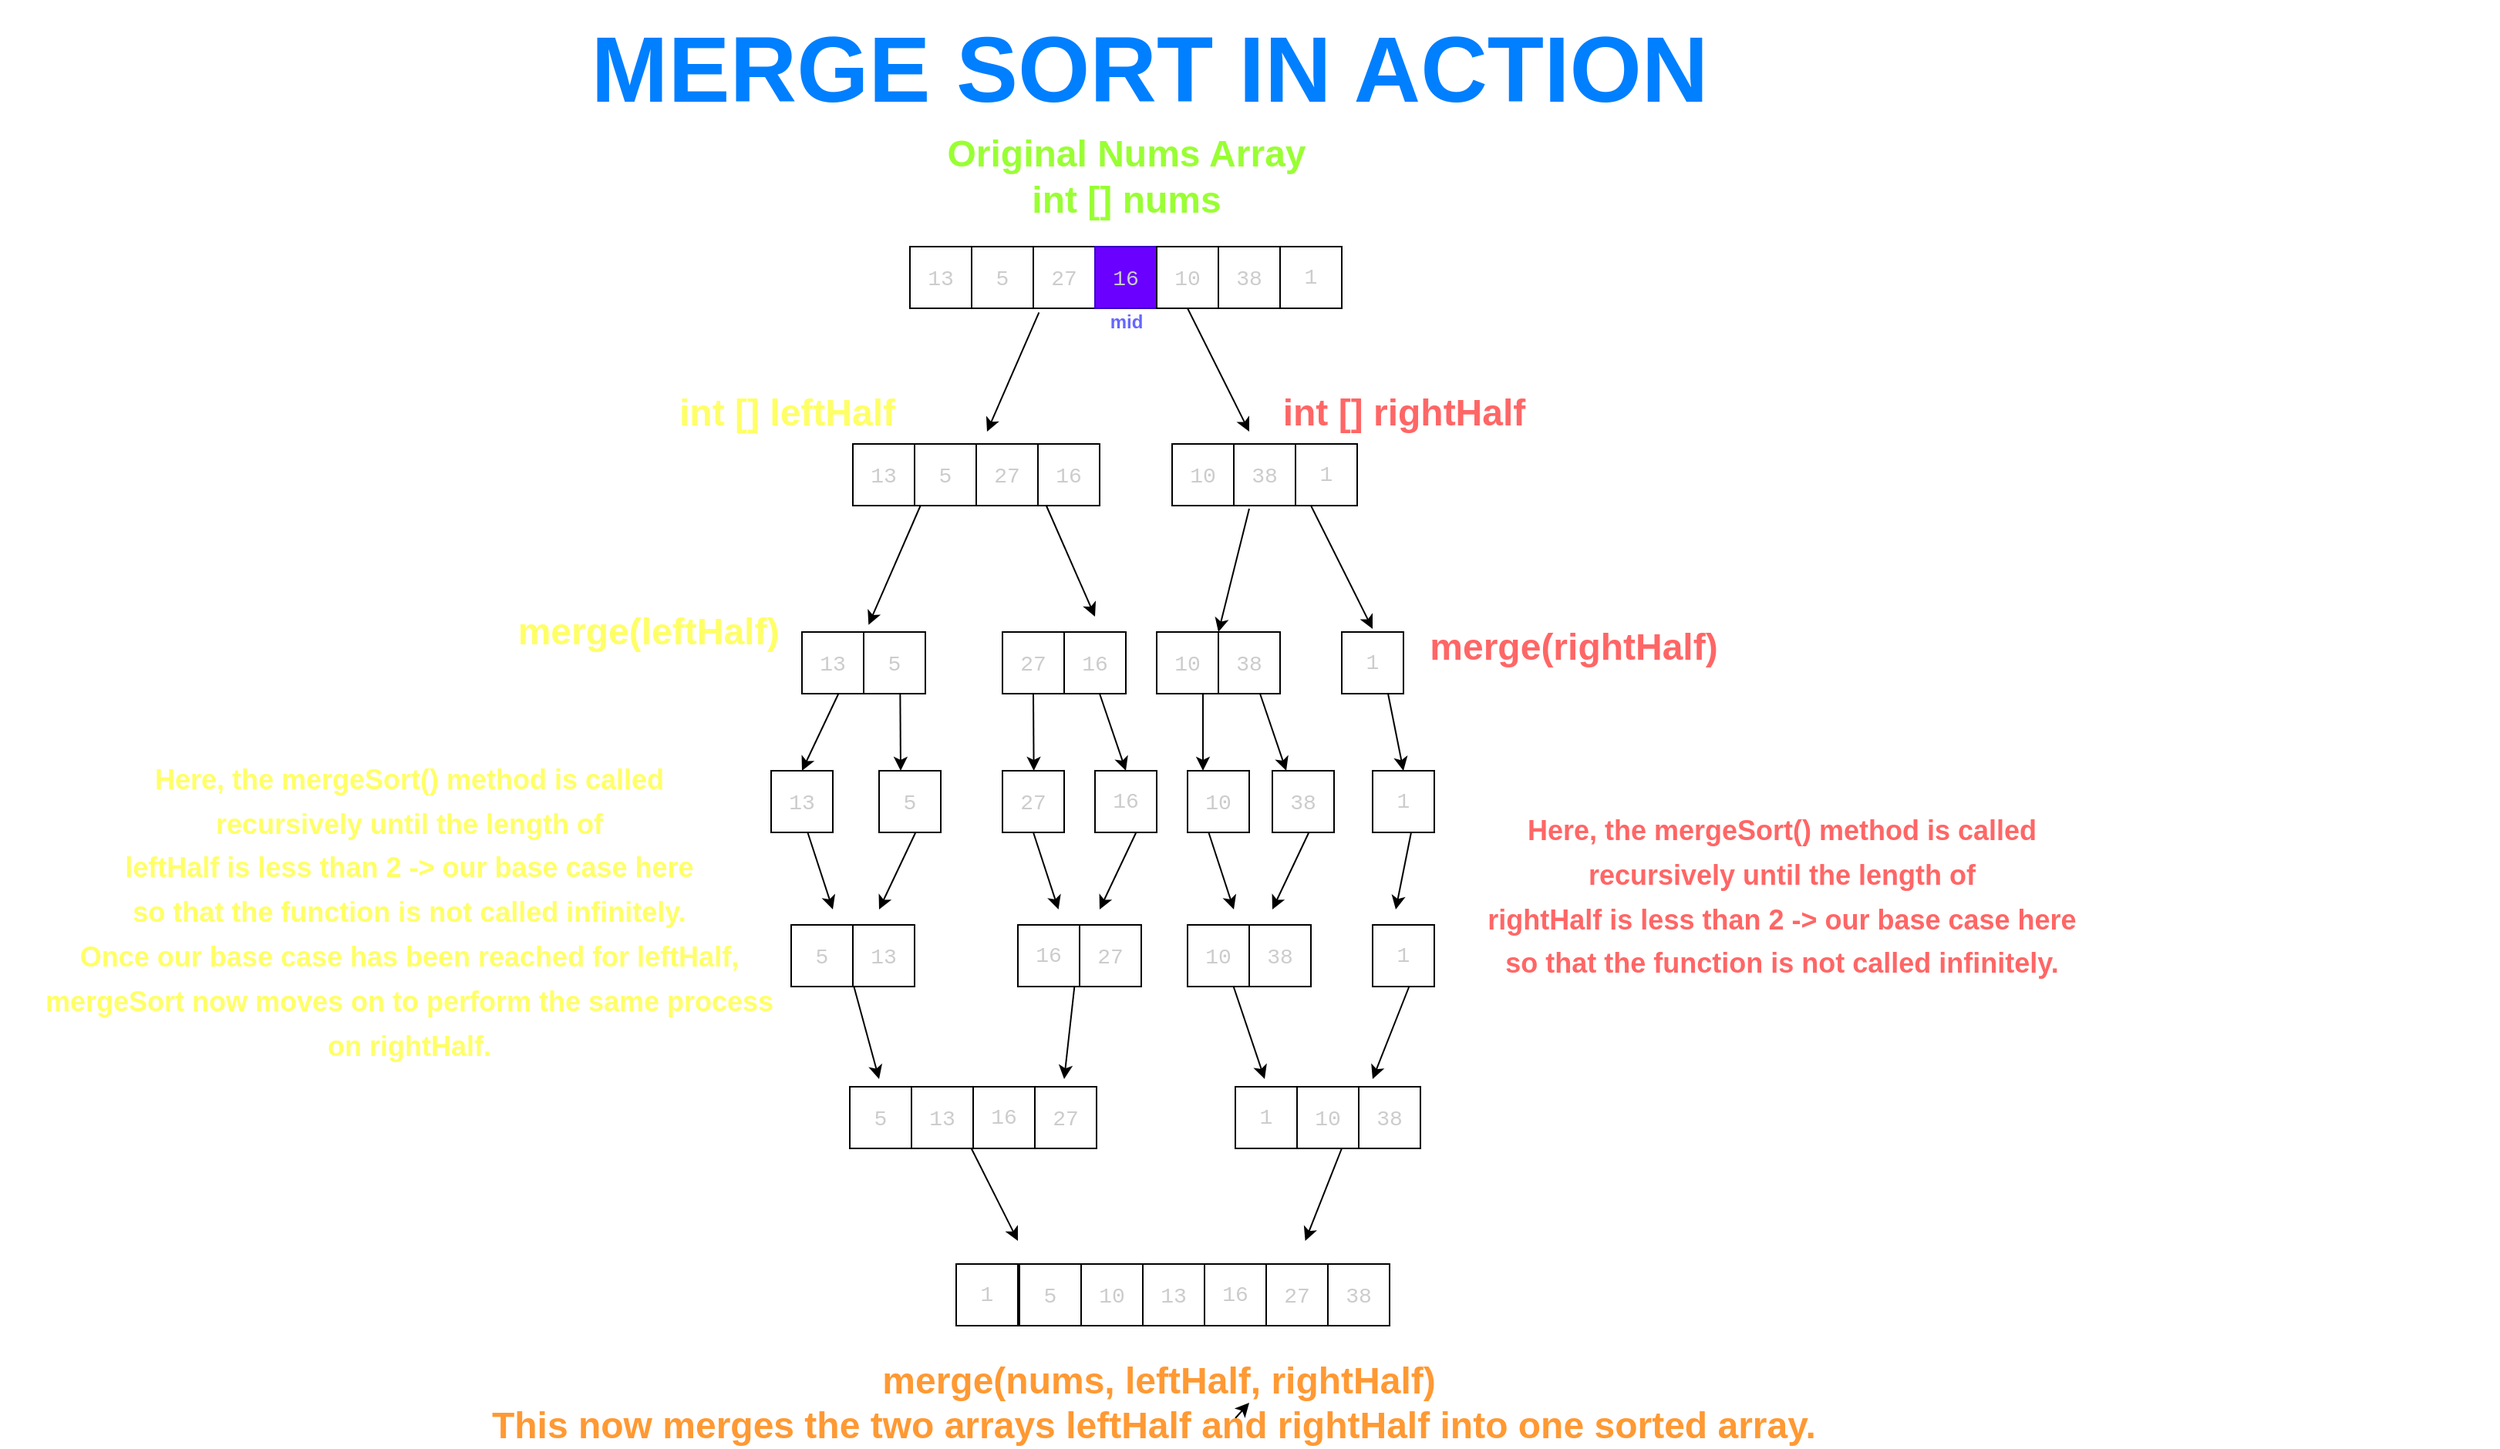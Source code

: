 <mxfile>
    <diagram id="6vpSLv3zltejp3kAxmAF" name="Page-1">
        <mxGraphModel dx="2437" dy="1393" grid="1" gridSize="10" guides="1" tooltips="1" connect="1" arrows="1" fold="1" page="1" pageScale="1" pageWidth="850" pageHeight="1100" math="0" shadow="0">
            <root>
                <mxCell id="0"/>
                <mxCell id="1" parent="0"/>
                <mxCell id="3" value="&lt;div style=&quot;text-align: start;&quot;&gt;&lt;span style=&quot;background-color: initial; font-size: 14px;&quot;&gt;&lt;font face=&quot;Consolas, Courier New, monospace&quot; color=&quot;#cccccc&quot;&gt;13&lt;/font&gt;&lt;/span&gt;&lt;/div&gt;" style="whiteSpace=wrap;html=1;aspect=fixed;" vertex="1" parent="1">
                    <mxGeometry x="-40" y="250" width="40" height="40" as="geometry"/>
                </mxCell>
                <mxCell id="4" value="&lt;div style=&quot;text-align: start;&quot;&gt;&lt;span style=&quot;background-color: initial; font-size: 14px;&quot;&gt;&lt;font face=&quot;Consolas, Courier New, monospace&quot; color=&quot;#cccccc&quot;&gt;5&lt;/font&gt;&lt;/span&gt;&lt;/div&gt;" style="whiteSpace=wrap;html=1;aspect=fixed;" vertex="1" parent="1">
                    <mxGeometry y="250" width="40" height="40" as="geometry"/>
                </mxCell>
                <mxCell id="5" value="&lt;div style=&quot;text-align: start;&quot;&gt;&lt;span style=&quot;background-color: initial; font-size: 14px;&quot;&gt;&lt;font face=&quot;Consolas, Courier New, monospace&quot; color=&quot;#cccccc&quot;&gt;27&lt;/font&gt;&lt;/span&gt;&lt;/div&gt;" style="whiteSpace=wrap;html=1;aspect=fixed;" vertex="1" parent="1">
                    <mxGeometry x="40" y="250" width="40" height="40" as="geometry"/>
                </mxCell>
                <mxCell id="6" value="&lt;div style=&quot;text-align: start;&quot;&gt;&lt;span style=&quot;background-color: initial; font-size: 14px;&quot;&gt;&lt;font face=&quot;Consolas, Courier New, monospace&quot; color=&quot;#cccccc&quot;&gt;16&lt;/font&gt;&lt;/span&gt;&lt;/div&gt;" style="whiteSpace=wrap;html=1;aspect=fixed;fillColor=#6a00ff;fontColor=#ffffff;strokeColor=#3700CC;" vertex="1" parent="1">
                    <mxGeometry x="80" y="250" width="40" height="40" as="geometry"/>
                </mxCell>
                <mxCell id="7" value="&lt;div style=&quot;text-align: start;&quot;&gt;&lt;span style=&quot;background-color: initial; font-size: 14px;&quot;&gt;&lt;font face=&quot;Consolas, Courier New, monospace&quot; color=&quot;#cccccc&quot;&gt;10&lt;/font&gt;&lt;/span&gt;&lt;/div&gt;" style="whiteSpace=wrap;html=1;aspect=fixed;" vertex="1" parent="1">
                    <mxGeometry x="120" y="250" width="40" height="40" as="geometry"/>
                </mxCell>
                <mxCell id="9" value="&lt;div style=&quot;text-align: start;&quot;&gt;&lt;span style=&quot;background-color: initial; font-size: 14px;&quot;&gt;&lt;font face=&quot;Consolas, Courier New, monospace&quot; color=&quot;#cccccc&quot;&gt;38&lt;/font&gt;&lt;/span&gt;&lt;/div&gt;" style="whiteSpace=wrap;html=1;aspect=fixed;" vertex="1" parent="1">
                    <mxGeometry x="160" y="250" width="40" height="40" as="geometry"/>
                </mxCell>
                <mxCell id="10" value="&lt;div style=&quot;text-align: start;&quot;&gt;&lt;font face=&quot;Consolas, Courier New, monospace&quot; color=&quot;#cccccc&quot;&gt;&lt;span style=&quot;font-size: 14px;&quot;&gt;1&lt;/span&gt;&lt;/font&gt;&lt;/div&gt;" style="whiteSpace=wrap;html=1;aspect=fixed;" vertex="1" parent="1">
                    <mxGeometry x="200" y="250" width="40" height="40" as="geometry"/>
                </mxCell>
                <mxCell id="11" value="" style="endArrow=classic;html=1;exitX=0.092;exitY=1.067;exitDx=0;exitDy=0;exitPerimeter=0;" edge="1" parent="1" source="5">
                    <mxGeometry width="50" height="50" relative="1" as="geometry">
                        <mxPoint x="80" y="400" as="sourcePoint"/>
                        <mxPoint x="10" y="370" as="targetPoint"/>
                    </mxGeometry>
                </mxCell>
                <mxCell id="12" value="" style="endArrow=classic;html=1;exitX=0.5;exitY=1;exitDx=0;exitDy=0;" edge="1" parent="1" source="7">
                    <mxGeometry width="50" height="50" relative="1" as="geometry">
                        <mxPoint x="173.68" y="310.0" as="sourcePoint"/>
                        <mxPoint x="180" y="370" as="targetPoint"/>
                    </mxGeometry>
                </mxCell>
                <mxCell id="13" value="&lt;div style=&quot;text-align: start;&quot;&gt;&lt;span style=&quot;background-color: initial; font-size: 14px;&quot;&gt;&lt;font face=&quot;Consolas, Courier New, monospace&quot; color=&quot;#cccccc&quot;&gt;13&lt;/font&gt;&lt;/span&gt;&lt;/div&gt;" style="whiteSpace=wrap;html=1;aspect=fixed;" vertex="1" parent="1">
                    <mxGeometry x="-77" y="378" width="40" height="40" as="geometry"/>
                </mxCell>
                <mxCell id="14" value="&lt;div style=&quot;text-align: start;&quot;&gt;&lt;span style=&quot;background-color: initial; font-size: 14px;&quot;&gt;&lt;font face=&quot;Consolas, Courier New, monospace&quot; color=&quot;#cccccc&quot;&gt;5&lt;/font&gt;&lt;/span&gt;&lt;/div&gt;" style="whiteSpace=wrap;html=1;aspect=fixed;" vertex="1" parent="1">
                    <mxGeometry x="-37" y="378" width="40" height="40" as="geometry"/>
                </mxCell>
                <mxCell id="15" value="&lt;div style=&quot;text-align: start;&quot;&gt;&lt;span style=&quot;background-color: initial; font-size: 14px;&quot;&gt;&lt;font face=&quot;Consolas, Courier New, monospace&quot; color=&quot;#cccccc&quot;&gt;27&lt;/font&gt;&lt;/span&gt;&lt;/div&gt;" style="whiteSpace=wrap;html=1;aspect=fixed;" vertex="1" parent="1">
                    <mxGeometry x="3" y="378" width="40" height="40" as="geometry"/>
                </mxCell>
                <mxCell id="16" value="&lt;div style=&quot;text-align: start;&quot;&gt;&lt;span style=&quot;background-color: initial; font-size: 14px;&quot;&gt;&lt;font face=&quot;Consolas, Courier New, monospace&quot; color=&quot;#cccccc&quot;&gt;16&lt;/font&gt;&lt;/span&gt;&lt;/div&gt;" style="whiteSpace=wrap;html=1;aspect=fixed;" vertex="1" parent="1">
                    <mxGeometry x="43" y="378" width="40" height="40" as="geometry"/>
                </mxCell>
                <mxCell id="21" value="&lt;div style=&quot;text-align: start;&quot;&gt;&lt;span style=&quot;background-color: initial; font-size: 14px;&quot;&gt;&lt;font face=&quot;Consolas, Courier New, monospace&quot; color=&quot;#cccccc&quot;&gt;10&lt;/font&gt;&lt;/span&gt;&lt;/div&gt;" style="whiteSpace=wrap;html=1;aspect=fixed;" vertex="1" parent="1">
                    <mxGeometry x="130" y="378" width="40" height="40" as="geometry"/>
                </mxCell>
                <mxCell id="22" value="&lt;div style=&quot;text-align: start;&quot;&gt;&lt;span style=&quot;background-color: initial; font-size: 14px;&quot;&gt;&lt;font face=&quot;Consolas, Courier New, monospace&quot; color=&quot;#cccccc&quot;&gt;38&lt;/font&gt;&lt;/span&gt;&lt;/div&gt;" style="whiteSpace=wrap;html=1;aspect=fixed;" vertex="1" parent="1">
                    <mxGeometry x="170" y="378" width="40" height="40" as="geometry"/>
                </mxCell>
                <mxCell id="23" value="&lt;div style=&quot;text-align: start;&quot;&gt;&lt;font face=&quot;Consolas, Courier New, monospace&quot; color=&quot;#cccccc&quot;&gt;&lt;span style=&quot;font-size: 14px;&quot;&gt;1&lt;/span&gt;&lt;/font&gt;&lt;/div&gt;" style="whiteSpace=wrap;html=1;aspect=fixed;" vertex="1" parent="1">
                    <mxGeometry x="210" y="378" width="40" height="40" as="geometry"/>
                </mxCell>
                <mxCell id="24" value="" style="endArrow=classic;html=1;exitX=0.092;exitY=1.067;exitDx=0;exitDy=0;exitPerimeter=0;" edge="1" parent="1">
                    <mxGeometry width="50" height="50" relative="1" as="geometry">
                        <mxPoint x="-33.16" y="418.0" as="sourcePoint"/>
                        <mxPoint x="-66.84" y="495.32" as="targetPoint"/>
                    </mxGeometry>
                </mxCell>
                <mxCell id="26" value="" style="endArrow=classic;html=1;exitX=0.5;exitY=1;exitDx=0;exitDy=0;" edge="1" parent="1">
                    <mxGeometry width="50" height="50" relative="1" as="geometry">
                        <mxPoint x="220" y="418" as="sourcePoint"/>
                        <mxPoint x="260" y="498" as="targetPoint"/>
                    </mxGeometry>
                </mxCell>
                <mxCell id="27" value="&lt;div style=&quot;text-align: start;&quot;&gt;&lt;span style=&quot;background-color: initial; font-size: 14px;&quot;&gt;&lt;font face=&quot;Consolas, Courier New, monospace&quot; color=&quot;#cccccc&quot;&gt;13&lt;/font&gt;&lt;/span&gt;&lt;/div&gt;" style="whiteSpace=wrap;html=1;aspect=fixed;" vertex="1" parent="1">
                    <mxGeometry x="-110" y="500" width="40" height="40" as="geometry"/>
                </mxCell>
                <mxCell id="28" value="&lt;div style=&quot;text-align: start;&quot;&gt;&lt;span style=&quot;background-color: initial; font-size: 14px;&quot;&gt;&lt;font face=&quot;Consolas, Courier New, monospace&quot; color=&quot;#cccccc&quot;&gt;5&lt;/font&gt;&lt;/span&gt;&lt;/div&gt;" style="whiteSpace=wrap;html=1;aspect=fixed;" vertex="1" parent="1">
                    <mxGeometry x="-70" y="500" width="40" height="40" as="geometry"/>
                </mxCell>
                <mxCell id="29" value="&lt;div style=&quot;text-align: start;&quot;&gt;&lt;span style=&quot;background-color: initial; font-size: 14px;&quot;&gt;&lt;font face=&quot;Consolas, Courier New, monospace&quot; color=&quot;#cccccc&quot;&gt;27&lt;/font&gt;&lt;/span&gt;&lt;/div&gt;" style="whiteSpace=wrap;html=1;aspect=fixed;" vertex="1" parent="1">
                    <mxGeometry x="20" y="500" width="40" height="40" as="geometry"/>
                </mxCell>
                <mxCell id="30" value="&lt;div style=&quot;text-align: start;&quot;&gt;&lt;span style=&quot;background-color: initial; font-size: 14px;&quot;&gt;&lt;font face=&quot;Consolas, Courier New, monospace&quot; color=&quot;#cccccc&quot;&gt;16&lt;/font&gt;&lt;/span&gt;&lt;/div&gt;" style="whiteSpace=wrap;html=1;aspect=fixed;" vertex="1" parent="1">
                    <mxGeometry x="60" y="500" width="40" height="40" as="geometry"/>
                </mxCell>
                <mxCell id="34" value="" style="endArrow=classic;html=1;exitX=0.092;exitY=1.067;exitDx=0;exitDy=0;exitPerimeter=0;" edge="1" parent="1">
                    <mxGeometry width="50" height="50" relative="1" as="geometry">
                        <mxPoint x="48.42" y="418" as="sourcePoint"/>
                        <mxPoint x="80" y="490" as="targetPoint"/>
                    </mxGeometry>
                </mxCell>
                <mxCell id="35" value="" style="endArrow=classic;html=1;exitX=0.5;exitY=1;exitDx=0;exitDy=0;" edge="1" parent="1">
                    <mxGeometry width="50" height="50" relative="1" as="geometry">
                        <mxPoint x="180" y="420" as="sourcePoint"/>
                        <mxPoint x="160" y="500" as="targetPoint"/>
                    </mxGeometry>
                </mxCell>
                <mxCell id="36" value="&lt;div style=&quot;text-align: start;&quot;&gt;&lt;span style=&quot;background-color: initial; font-size: 14px;&quot;&gt;&lt;font face=&quot;Consolas, Courier New, monospace&quot; color=&quot;#cccccc&quot;&gt;10&lt;/font&gt;&lt;/span&gt;&lt;/div&gt;" style="whiteSpace=wrap;html=1;aspect=fixed;" vertex="1" parent="1">
                    <mxGeometry x="120" y="500" width="40" height="40" as="geometry"/>
                </mxCell>
                <mxCell id="37" value="&lt;div style=&quot;text-align: start;&quot;&gt;&lt;span style=&quot;background-color: initial; font-size: 14px;&quot;&gt;&lt;font face=&quot;Consolas, Courier New, monospace&quot; color=&quot;#cccccc&quot;&gt;38&lt;/font&gt;&lt;/span&gt;&lt;/div&gt;" style="whiteSpace=wrap;html=1;aspect=fixed;" vertex="1" parent="1">
                    <mxGeometry x="160" y="500" width="40" height="40" as="geometry"/>
                </mxCell>
                <mxCell id="38" value="&lt;div style=&quot;text-align: start;&quot;&gt;&lt;font face=&quot;Consolas, Courier New, monospace&quot; color=&quot;#cccccc&quot;&gt;&lt;span style=&quot;font-size: 14px;&quot;&gt;1&lt;/span&gt;&lt;/font&gt;&lt;/div&gt;" style="whiteSpace=wrap;html=1;aspect=fixed;" vertex="1" parent="1">
                    <mxGeometry x="240" y="500" width="40" height="40" as="geometry"/>
                </mxCell>
                <mxCell id="39" value="" style="endArrow=classic;html=1;exitX=0.092;exitY=1.067;exitDx=0;exitDy=0;exitPerimeter=0;" edge="1" parent="1">
                    <mxGeometry width="50" height="50" relative="1" as="geometry">
                        <mxPoint x="-86.32" y="540" as="sourcePoint"/>
                        <mxPoint x="-110" y="590" as="targetPoint"/>
                    </mxGeometry>
                </mxCell>
                <mxCell id="40" value="" style="endArrow=classic;html=1;exitX=0.092;exitY=1.067;exitDx=0;exitDy=0;exitPerimeter=0;" edge="1" parent="1">
                    <mxGeometry width="50" height="50" relative="1" as="geometry">
                        <mxPoint x="-46.32" y="540" as="sourcePoint"/>
                        <mxPoint x="-46" y="590" as="targetPoint"/>
                    </mxGeometry>
                </mxCell>
                <mxCell id="41" value="&lt;div style=&quot;text-align: start;&quot;&gt;&lt;span style=&quot;background-color: initial; font-size: 14px;&quot;&gt;&lt;font face=&quot;Consolas, Courier New, monospace&quot; color=&quot;#cccccc&quot;&gt;13&lt;/font&gt;&lt;/span&gt;&lt;/div&gt;" style="whiteSpace=wrap;html=1;aspect=fixed;" vertex="1" parent="1">
                    <mxGeometry x="-130" y="590" width="40" height="40" as="geometry"/>
                </mxCell>
                <mxCell id="42" value="&lt;div style=&quot;text-align: start;&quot;&gt;&lt;span style=&quot;background-color: initial; font-size: 14px;&quot;&gt;&lt;font face=&quot;Consolas, Courier New, monospace&quot; color=&quot;#cccccc&quot;&gt;5&lt;/font&gt;&lt;/span&gt;&lt;/div&gt;" style="whiteSpace=wrap;html=1;aspect=fixed;" vertex="1" parent="1">
                    <mxGeometry x="-60" y="590" width="40" height="40" as="geometry"/>
                </mxCell>
                <mxCell id="44" value="" style="endArrow=classic;html=1;exitX=0.092;exitY=1.067;exitDx=0;exitDy=0;exitPerimeter=0;" edge="1" parent="1">
                    <mxGeometry width="50" height="50" relative="1" as="geometry">
                        <mxPoint x="40.0" y="540" as="sourcePoint"/>
                        <mxPoint x="40.32" y="590" as="targetPoint"/>
                    </mxGeometry>
                </mxCell>
                <mxCell id="46" value="&lt;div style=&quot;text-align: start;&quot;&gt;&lt;span style=&quot;background-color: initial; font-size: 14px;&quot;&gt;&lt;font face=&quot;Consolas, Courier New, monospace&quot; color=&quot;#cccccc&quot;&gt;27&lt;/font&gt;&lt;/span&gt;&lt;/div&gt;" style="whiteSpace=wrap;html=1;aspect=fixed;" vertex="1" parent="1">
                    <mxGeometry x="20" y="590" width="40" height="40" as="geometry"/>
                </mxCell>
                <mxCell id="48" value="&lt;div style=&quot;text-align: start;&quot;&gt;&lt;font face=&quot;Consolas, Courier New, monospace&quot; color=&quot;#cccccc&quot;&gt;&lt;span style=&quot;font-size: 14px;&quot;&gt;16&lt;/span&gt;&lt;/font&gt;&lt;/div&gt;" style="whiteSpace=wrap;html=1;aspect=fixed;" vertex="1" parent="1">
                    <mxGeometry x="80" y="590" width="40" height="40" as="geometry"/>
                </mxCell>
                <mxCell id="52" value="" style="endArrow=classic;html=1;exitX=0.092;exitY=1.067;exitDx=0;exitDy=0;exitPerimeter=0;entryX=0.5;entryY=0;entryDx=0;entryDy=0;" edge="1" parent="1" target="48">
                    <mxGeometry width="50" height="50" relative="1" as="geometry">
                        <mxPoint x="83.0" y="540" as="sourcePoint"/>
                        <mxPoint x="100" y="580" as="targetPoint"/>
                    </mxGeometry>
                </mxCell>
                <mxCell id="53" value="" style="endArrow=classic;html=1;exitX=0.5;exitY=1;exitDx=0;exitDy=0;entryX=0.25;entryY=0;entryDx=0;entryDy=0;" edge="1" parent="1" target="57">
                    <mxGeometry width="50" height="50" relative="1" as="geometry">
                        <mxPoint x="150" y="540" as="sourcePoint"/>
                        <mxPoint x="150" y="580" as="targetPoint"/>
                    </mxGeometry>
                </mxCell>
                <mxCell id="57" value="&lt;div style=&quot;text-align: start;&quot;&gt;&lt;span style=&quot;background-color: initial; font-size: 14px;&quot;&gt;&lt;font face=&quot;Consolas, Courier New, monospace&quot; color=&quot;#cccccc&quot;&gt;10&lt;/font&gt;&lt;/span&gt;&lt;/div&gt;" style="whiteSpace=wrap;html=1;aspect=fixed;" vertex="1" parent="1">
                    <mxGeometry x="140" y="590" width="40" height="40" as="geometry"/>
                </mxCell>
                <mxCell id="58" value="" style="endArrow=classic;html=1;exitX=0.092;exitY=1.067;exitDx=0;exitDy=0;exitPerimeter=0;entryX=0.5;entryY=0;entryDx=0;entryDy=0;" edge="1" parent="1">
                    <mxGeometry width="50" height="50" relative="1" as="geometry">
                        <mxPoint x="187" y="540" as="sourcePoint"/>
                        <mxPoint x="204" y="590" as="targetPoint"/>
                    </mxGeometry>
                </mxCell>
                <mxCell id="60" value="&lt;div style=&quot;text-align: start;&quot;&gt;&lt;span style=&quot;background-color: initial; font-size: 14px;&quot;&gt;&lt;font face=&quot;Consolas, Courier New, monospace&quot; color=&quot;#cccccc&quot;&gt;38&lt;/font&gt;&lt;/span&gt;&lt;/div&gt;" style="whiteSpace=wrap;html=1;aspect=fixed;" vertex="1" parent="1">
                    <mxGeometry x="195" y="590" width="40" height="40" as="geometry"/>
                </mxCell>
                <mxCell id="61" value="&lt;div style=&quot;text-align: start;&quot;&gt;&lt;font face=&quot;Consolas, Courier New, monospace&quot; color=&quot;#cccccc&quot;&gt;&lt;span style=&quot;font-size: 14px;&quot;&gt;1&lt;/span&gt;&lt;/font&gt;&lt;/div&gt;" style="whiteSpace=wrap;html=1;aspect=fixed;" vertex="1" parent="1">
                    <mxGeometry x="260" y="590" width="40" height="40" as="geometry"/>
                </mxCell>
                <mxCell id="62" value="" style="endArrow=classic;html=1;exitX=0.5;exitY=1;exitDx=0;exitDy=0;" edge="1" parent="1">
                    <mxGeometry width="50" height="50" relative="1" as="geometry">
                        <mxPoint x="270" y="540.0" as="sourcePoint"/>
                        <mxPoint x="280" y="590" as="targetPoint"/>
                    </mxGeometry>
                </mxCell>
                <mxCell id="63" value="" style="endArrow=classic;html=1;exitX=0.092;exitY=1.067;exitDx=0;exitDy=0;exitPerimeter=0;" edge="1" parent="1">
                    <mxGeometry width="50" height="50" relative="1" as="geometry">
                        <mxPoint x="-106.32" y="630" as="sourcePoint"/>
                        <mxPoint x="-90" y="680" as="targetPoint"/>
                    </mxGeometry>
                </mxCell>
                <mxCell id="64" value="" style="endArrow=classic;html=1;exitX=0.092;exitY=1.067;exitDx=0;exitDy=0;exitPerimeter=0;" edge="1" parent="1">
                    <mxGeometry width="50" height="50" relative="1" as="geometry">
                        <mxPoint x="-36.32" y="630" as="sourcePoint"/>
                        <mxPoint x="-60" y="680" as="targetPoint"/>
                    </mxGeometry>
                </mxCell>
                <mxCell id="66" value="&lt;div style=&quot;text-align: start;&quot;&gt;&lt;span style=&quot;background-color: initial; font-size: 14px;&quot;&gt;&lt;font face=&quot;Consolas, Courier New, monospace&quot; color=&quot;#cccccc&quot;&gt;5&lt;/font&gt;&lt;/span&gt;&lt;/div&gt;" style="whiteSpace=wrap;html=1;aspect=fixed;" vertex="1" parent="1">
                    <mxGeometry x="-117" y="690" width="40" height="40" as="geometry"/>
                </mxCell>
                <mxCell id="68" value="&lt;div style=&quot;text-align: start;&quot;&gt;&lt;span style=&quot;background-color: initial; font-size: 14px;&quot;&gt;&lt;font face=&quot;Consolas, Courier New, monospace&quot; color=&quot;#cccccc&quot;&gt;13&lt;/font&gt;&lt;/span&gt;&lt;/div&gt;" style="whiteSpace=wrap;html=1;aspect=fixed;" vertex="1" parent="1">
                    <mxGeometry x="-77" y="690" width="40" height="40" as="geometry"/>
                </mxCell>
                <mxCell id="69" value="" style="endArrow=classic;html=1;exitX=0.092;exitY=1.067;exitDx=0;exitDy=0;exitPerimeter=0;" edge="1" parent="1">
                    <mxGeometry width="50" height="50" relative="1" as="geometry">
                        <mxPoint x="40.0" y="630" as="sourcePoint"/>
                        <mxPoint x="56.32" y="680" as="targetPoint"/>
                    </mxGeometry>
                </mxCell>
                <mxCell id="71" value="" style="endArrow=classic;html=1;exitX=0.092;exitY=1.067;exitDx=0;exitDy=0;exitPerimeter=0;" edge="1" parent="1">
                    <mxGeometry width="50" height="50" relative="1" as="geometry">
                        <mxPoint x="106.68" y="630" as="sourcePoint"/>
                        <mxPoint x="83" y="680" as="targetPoint"/>
                    </mxGeometry>
                </mxCell>
                <mxCell id="72" value="&lt;div style=&quot;text-align: start;&quot;&gt;&lt;span style=&quot;background-color: initial; font-size: 14px;&quot;&gt;&lt;font face=&quot;Consolas, Courier New, monospace&quot; color=&quot;#cccccc&quot;&gt;27&lt;/font&gt;&lt;/span&gt;&lt;/div&gt;" style="whiteSpace=wrap;html=1;aspect=fixed;" vertex="1" parent="1">
                    <mxGeometry x="70" y="690" width="40" height="40" as="geometry"/>
                </mxCell>
                <mxCell id="73" value="&lt;div style=&quot;text-align: start;&quot;&gt;&lt;font face=&quot;Consolas, Courier New, monospace&quot; color=&quot;#cccccc&quot;&gt;&lt;span style=&quot;font-size: 14px;&quot;&gt;16&lt;/span&gt;&lt;/font&gt;&lt;/div&gt;" style="whiteSpace=wrap;html=1;aspect=fixed;" vertex="1" parent="1">
                    <mxGeometry x="30" y="690" width="40" height="40" as="geometry"/>
                </mxCell>
                <mxCell id="74" value="" style="endArrow=classic;html=1;exitX=0.092;exitY=1.067;exitDx=0;exitDy=0;exitPerimeter=0;" edge="1" parent="1">
                    <mxGeometry width="50" height="50" relative="1" as="geometry">
                        <mxPoint x="153.68" y="630" as="sourcePoint"/>
                        <mxPoint x="170.0" y="680" as="targetPoint"/>
                    </mxGeometry>
                </mxCell>
                <mxCell id="76" value="" style="endArrow=classic;html=1;exitX=0.092;exitY=1.067;exitDx=0;exitDy=0;exitPerimeter=0;" edge="1" parent="1">
                    <mxGeometry width="50" height="50" relative="1" as="geometry">
                        <mxPoint x="218.68" y="630" as="sourcePoint"/>
                        <mxPoint x="195" y="680" as="targetPoint"/>
                    </mxGeometry>
                </mxCell>
                <mxCell id="77" value="&lt;div style=&quot;text-align: start;&quot;&gt;&lt;span style=&quot;background-color: initial; font-size: 14px;&quot;&gt;&lt;font face=&quot;Consolas, Courier New, monospace&quot; color=&quot;#cccccc&quot;&gt;10&lt;/font&gt;&lt;/span&gt;&lt;/div&gt;" style="whiteSpace=wrap;html=1;aspect=fixed;" vertex="1" parent="1">
                    <mxGeometry x="140" y="690" width="40" height="40" as="geometry"/>
                </mxCell>
                <mxCell id="78" value="&lt;div style=&quot;text-align: start;&quot;&gt;&lt;span style=&quot;background-color: initial; font-size: 14px;&quot;&gt;&lt;font face=&quot;Consolas, Courier New, monospace&quot; color=&quot;#cccccc&quot;&gt;38&lt;/font&gt;&lt;/span&gt;&lt;/div&gt;" style="whiteSpace=wrap;html=1;aspect=fixed;" vertex="1" parent="1">
                    <mxGeometry x="180" y="690" width="40" height="40" as="geometry"/>
                </mxCell>
                <mxCell id="79" value="" style="endArrow=classic;html=1;exitX=0.5;exitY=1;exitDx=0;exitDy=0;" edge="1" parent="1">
                    <mxGeometry width="50" height="50" relative="1" as="geometry">
                        <mxPoint x="285" y="630" as="sourcePoint"/>
                        <mxPoint x="275" y="680" as="targetPoint"/>
                    </mxGeometry>
                </mxCell>
                <mxCell id="80" value="&lt;div style=&quot;text-align: start;&quot;&gt;&lt;font face=&quot;Consolas, Courier New, monospace&quot; color=&quot;#cccccc&quot;&gt;&lt;span style=&quot;font-size: 14px;&quot;&gt;1&lt;/span&gt;&lt;/font&gt;&lt;/div&gt;" style="whiteSpace=wrap;html=1;aspect=fixed;" vertex="1" parent="1">
                    <mxGeometry x="260" y="690" width="40" height="40" as="geometry"/>
                </mxCell>
                <mxCell id="81" value="" style="endArrow=classic;html=1;exitX=0.092;exitY=1.067;exitDx=0;exitDy=0;exitPerimeter=0;" edge="1" parent="1">
                    <mxGeometry width="50" height="50" relative="1" as="geometry">
                        <mxPoint x="-76.32" y="730" as="sourcePoint"/>
                        <mxPoint x="-60" y="790" as="targetPoint"/>
                    </mxGeometry>
                </mxCell>
                <mxCell id="82" value="" style="endArrow=classic;html=1;exitX=0.092;exitY=1.067;exitDx=0;exitDy=0;exitPerimeter=0;" edge="1" parent="1">
                    <mxGeometry width="50" height="50" relative="1" as="geometry">
                        <mxPoint x="66.68" y="730" as="sourcePoint"/>
                        <mxPoint x="60" y="790" as="targetPoint"/>
                    </mxGeometry>
                </mxCell>
                <mxCell id="83" value="&lt;div style=&quot;text-align: start;&quot;&gt;&lt;span style=&quot;background-color: initial; font-size: 14px;&quot;&gt;&lt;font face=&quot;Consolas, Courier New, monospace&quot; color=&quot;#cccccc&quot;&gt;5&lt;/font&gt;&lt;/span&gt;&lt;/div&gt;" style="whiteSpace=wrap;html=1;aspect=fixed;" vertex="1" parent="1">
                    <mxGeometry x="-79" y="795" width="40" height="40" as="geometry"/>
                </mxCell>
                <mxCell id="84" value="&lt;div style=&quot;text-align: start;&quot;&gt;&lt;span style=&quot;background-color: initial; font-size: 14px;&quot;&gt;&lt;font face=&quot;Consolas, Courier New, monospace&quot; color=&quot;#cccccc&quot;&gt;13&lt;/font&gt;&lt;/span&gt;&lt;/div&gt;" style="whiteSpace=wrap;html=1;aspect=fixed;" vertex="1" parent="1">
                    <mxGeometry x="-39" y="795" width="40" height="40" as="geometry"/>
                </mxCell>
                <mxCell id="85" value="&lt;div style=&quot;text-align: start;&quot;&gt;&lt;span style=&quot;background-color: initial; font-size: 14px;&quot;&gt;&lt;font face=&quot;Consolas, Courier New, monospace&quot; color=&quot;#cccccc&quot;&gt;27&lt;/font&gt;&lt;/span&gt;&lt;/div&gt;" style="whiteSpace=wrap;html=1;aspect=fixed;" vertex="1" parent="1">
                    <mxGeometry x="41" y="795" width="40" height="40" as="geometry"/>
                </mxCell>
                <mxCell id="86" value="&lt;div style=&quot;text-align: start;&quot;&gt;&lt;font face=&quot;Consolas, Courier New, monospace&quot; color=&quot;#cccccc&quot;&gt;&lt;span style=&quot;font-size: 14px;&quot;&gt;16&lt;/span&gt;&lt;/font&gt;&lt;/div&gt;" style="whiteSpace=wrap;html=1;aspect=fixed;" vertex="1" parent="1">
                    <mxGeometry x="1" y="795" width="40" height="40" as="geometry"/>
                </mxCell>
                <mxCell id="88" value="" style="endArrow=classic;html=1;exitX=0.5;exitY=1;exitDx=0;exitDy=0;" edge="1" parent="1">
                    <mxGeometry width="50" height="50" relative="1" as="geometry">
                        <mxPoint x="169.82" y="730" as="sourcePoint"/>
                        <mxPoint x="190" y="790" as="targetPoint"/>
                    </mxGeometry>
                </mxCell>
                <mxCell id="90" value="" style="endArrow=classic;html=1;exitX=0.092;exitY=1.067;exitDx=0;exitDy=0;exitPerimeter=0;" edge="1" parent="1">
                    <mxGeometry width="50" height="50" relative="1" as="geometry">
                        <mxPoint x="283.68" y="730" as="sourcePoint"/>
                        <mxPoint x="260" y="790" as="targetPoint"/>
                    </mxGeometry>
                </mxCell>
                <mxCell id="91" value="&lt;div style=&quot;text-align: start;&quot;&gt;&lt;span style=&quot;background-color: initial; font-size: 14px;&quot;&gt;&lt;font face=&quot;Consolas, Courier New, monospace&quot; color=&quot;#cccccc&quot;&gt;10&lt;/font&gt;&lt;/span&gt;&lt;/div&gt;" style="whiteSpace=wrap;html=1;aspect=fixed;" vertex="1" parent="1">
                    <mxGeometry x="211" y="795" width="40" height="40" as="geometry"/>
                </mxCell>
                <mxCell id="92" value="&lt;div style=&quot;text-align: start;&quot;&gt;&lt;span style=&quot;background-color: initial; font-size: 14px;&quot;&gt;&lt;font face=&quot;Consolas, Courier New, monospace&quot; color=&quot;#cccccc&quot;&gt;38&lt;/font&gt;&lt;/span&gt;&lt;/div&gt;" style="whiteSpace=wrap;html=1;aspect=fixed;" vertex="1" parent="1">
                    <mxGeometry x="251" y="795" width="40" height="40" as="geometry"/>
                </mxCell>
                <mxCell id="93" value="&lt;div style=&quot;text-align: start;&quot;&gt;&lt;font face=&quot;Consolas, Courier New, monospace&quot; color=&quot;#cccccc&quot;&gt;&lt;span style=&quot;font-size: 14px;&quot;&gt;1&lt;/span&gt;&lt;/font&gt;&lt;/div&gt;" style="whiteSpace=wrap;html=1;aspect=fixed;" vertex="1" parent="1">
                    <mxGeometry x="171" y="795" width="40" height="40" as="geometry"/>
                </mxCell>
                <mxCell id="98" value="" style="endArrow=classic;html=1;exitX=0.5;exitY=1;exitDx=0;exitDy=0;" edge="1" parent="1">
                    <mxGeometry width="50" height="50" relative="1" as="geometry">
                        <mxPoint x="-0.18" y="835" as="sourcePoint"/>
                        <mxPoint x="30" y="895" as="targetPoint"/>
                    </mxGeometry>
                </mxCell>
                <mxCell id="99" value="" style="endArrow=classic;html=1;exitX=0.092;exitY=1.067;exitDx=0;exitDy=0;exitPerimeter=0;" edge="1" parent="1">
                    <mxGeometry width="50" height="50" relative="1" as="geometry">
                        <mxPoint x="240.0" y="835" as="sourcePoint"/>
                        <mxPoint x="216.32" y="895" as="targetPoint"/>
                    </mxGeometry>
                </mxCell>
                <mxCell id="100" value="&lt;div style=&quot;text-align: start;&quot;&gt;&lt;span style=&quot;background-color: initial; font-size: 14px;&quot;&gt;&lt;font face=&quot;Consolas, Courier New, monospace&quot; color=&quot;#cccccc&quot;&gt;5&lt;/font&gt;&lt;/span&gt;&lt;/div&gt;" style="whiteSpace=wrap;html=1;aspect=fixed;" vertex="1" parent="1">
                    <mxGeometry x="31" y="910" width="40" height="40" as="geometry"/>
                </mxCell>
                <mxCell id="101" value="&lt;div style=&quot;text-align: start;&quot;&gt;&lt;span style=&quot;background-color: initial; font-size: 14px;&quot;&gt;&lt;font face=&quot;Consolas, Courier New, monospace&quot; color=&quot;#cccccc&quot;&gt;13&lt;/font&gt;&lt;/span&gt;&lt;/div&gt;" style="whiteSpace=wrap;html=1;aspect=fixed;" vertex="1" parent="1">
                    <mxGeometry x="111" y="910" width="40" height="40" as="geometry"/>
                </mxCell>
                <mxCell id="102" value="&lt;div style=&quot;text-align: start;&quot;&gt;&lt;span style=&quot;background-color: initial; font-size: 14px;&quot;&gt;&lt;font face=&quot;Consolas, Courier New, monospace&quot; color=&quot;#cccccc&quot;&gt;27&lt;/font&gt;&lt;/span&gt;&lt;/div&gt;" style="whiteSpace=wrap;html=1;aspect=fixed;" vertex="1" parent="1">
                    <mxGeometry x="191" y="910" width="40" height="40" as="geometry"/>
                </mxCell>
                <mxCell id="103" value="&lt;div style=&quot;text-align: start;&quot;&gt;&lt;font face=&quot;Consolas, Courier New, monospace&quot; color=&quot;#cccccc&quot;&gt;&lt;span style=&quot;font-size: 14px;&quot;&gt;16&lt;/span&gt;&lt;/font&gt;&lt;/div&gt;" style="whiteSpace=wrap;html=1;aspect=fixed;" vertex="1" parent="1">
                    <mxGeometry x="151" y="910" width="40" height="40" as="geometry"/>
                </mxCell>
                <mxCell id="104" value="&lt;div style=&quot;text-align: start;&quot;&gt;&lt;span style=&quot;background-color: initial; font-size: 14px;&quot;&gt;&lt;font face=&quot;Consolas, Courier New, monospace&quot; color=&quot;#cccccc&quot;&gt;10&lt;/font&gt;&lt;/span&gt;&lt;/div&gt;" style="whiteSpace=wrap;html=1;aspect=fixed;" vertex="1" parent="1">
                    <mxGeometry x="71" y="910" width="40" height="40" as="geometry"/>
                </mxCell>
                <mxCell id="105" value="&lt;div style=&quot;text-align: start;&quot;&gt;&lt;span style=&quot;background-color: initial; font-size: 14px;&quot;&gt;&lt;font face=&quot;Consolas, Courier New, monospace&quot; color=&quot;#cccccc&quot;&gt;38&lt;/font&gt;&lt;/span&gt;&lt;/div&gt;" style="whiteSpace=wrap;html=1;aspect=fixed;" vertex="1" parent="1">
                    <mxGeometry x="231" y="910" width="40" height="40" as="geometry"/>
                </mxCell>
                <mxCell id="106" value="&lt;div style=&quot;text-align: start;&quot;&gt;&lt;font face=&quot;Consolas, Courier New, monospace&quot; color=&quot;#cccccc&quot;&gt;&lt;span style=&quot;font-size: 14px;&quot;&gt;1&lt;/span&gt;&lt;/font&gt;&lt;/div&gt;" style="whiteSpace=wrap;html=1;aspect=fixed;" vertex="1" parent="1">
                    <mxGeometry x="-10" y="910" width="40" height="40" as="geometry"/>
                </mxCell>
                <mxCell id="108" value="&lt;font color=&quot;#99ff33&quot;&gt;Original Nums Array&lt;/font&gt;" style="text;strokeColor=none;fillColor=none;html=1;fontSize=24;fontStyle=1;verticalAlign=middle;align=center;" vertex="1" parent="1">
                    <mxGeometry x="50" y="170" width="100" height="40" as="geometry"/>
                </mxCell>
                <mxCell id="109" value="int [] leftHalf" style="text;strokeColor=none;fillColor=none;html=1;fontSize=24;fontStyle=1;verticalAlign=middle;align=center;fontColor=#FFFF66;" vertex="1" parent="1">
                    <mxGeometry x="-170" y="338" width="100" height="40" as="geometry"/>
                </mxCell>
                <mxCell id="111" value="int [] rightHalf" style="text;strokeColor=none;fillColor=none;html=1;fontSize=24;fontStyle=1;verticalAlign=middle;align=center;fontColor=#FF6666;" vertex="1" parent="1">
                    <mxGeometry x="230" y="337" width="99" height="42" as="geometry"/>
                </mxCell>
                <mxCell id="112" value="&lt;font color=&quot;#007fff&quot; style=&quot;font-size: 60px;&quot;&gt;MERGE SORT IN ACTION&lt;/font&gt;" style="text;strokeColor=none;fillColor=none;html=1;fontSize=24;fontStyle=1;verticalAlign=middle;align=center;" vertex="1" parent="1">
                    <mxGeometry y="90" width="230" height="90" as="geometry"/>
                </mxCell>
                <mxCell id="113" value="&lt;font&gt;merge(leftHalf)&lt;/font&gt;" style="text;strokeColor=none;fillColor=none;html=1;fontSize=24;fontStyle=1;verticalAlign=middle;align=center;fontColor=#FFFF66;" vertex="1" parent="1">
                    <mxGeometry x="-260" y="480" width="100" height="40" as="geometry"/>
                </mxCell>
                <mxCell id="114" value="&lt;font&gt;merge(rightHalf)&lt;/font&gt;" style="text;strokeColor=none;fillColor=none;html=1;fontSize=24;fontStyle=1;verticalAlign=middle;align=center;fontColor=#FF6666;" vertex="1" parent="1">
                    <mxGeometry x="340" y="490" width="100" height="40" as="geometry"/>
                </mxCell>
                <mxCell id="116" value="&lt;font color=&quot;#99ff33&quot;&gt;int [] nums&lt;/font&gt;" style="text;strokeColor=none;fillColor=none;html=1;fontSize=24;fontStyle=1;verticalAlign=middle;align=center;" vertex="1" parent="1">
                    <mxGeometry x="50" y="200" width="100" height="40" as="geometry"/>
                </mxCell>
                <mxCell id="122" style="edgeStyle=none;html=1;exitX=1;exitY=0.75;exitDx=0;exitDy=0;fontSize=12;fontColor=#FF6666;" edge="1" parent="1" source="117">
                    <mxGeometry relative="1" as="geometry">
                        <mxPoint x="180" y="1000" as="targetPoint"/>
                    </mxGeometry>
                </mxCell>
                <mxCell id="117" value="&lt;font color=&quot;#ff9933&quot;&gt;merge(nums, leftHalf, rightHalf)&lt;br&gt;This now merges the two arrays leftHalf and rightHalf into one sorted array.&amp;nbsp;&lt;br&gt;&lt;/font&gt;" style="text;strokeColor=none;fillColor=none;html=1;fontSize=24;fontStyle=1;verticalAlign=middle;align=center;fontColor=#FFFFFF;" vertex="1" parent="1">
                    <mxGeometry x="71" y="980" width="100" height="40" as="geometry"/>
                </mxCell>
                <mxCell id="118" value="&lt;font style=&quot;font-size: 12px;&quot; color=&quot;#6666ff&quot;&gt;mid&lt;/font&gt;" style="text;strokeColor=none;fillColor=none;html=1;fontSize=24;fontStyle=1;verticalAlign=middle;align=center;fontColor=#FF9933;" vertex="1" parent="1">
                    <mxGeometry x="60" y="280" width="79" height="30" as="geometry"/>
                </mxCell>
                <mxCell id="120" value="&lt;font&gt;&lt;font style=&quot;font-size: 18px;&quot;&gt;Here, the mergeSort() method is called &lt;br&gt;recursively until the length of &lt;br&gt;leftHalf is less than 2 -&amp;gt; our base case here &lt;br&gt;so that the function is not called infinitely.&lt;br&gt;Once our base case has been reached for leftHalf,&lt;br&gt;mergeSort now moves on to perform the same process&lt;br&gt;on rightHalf.&lt;/font&gt;&lt;br&gt;&lt;/font&gt;" style="text;strokeColor=none;fillColor=none;html=1;fontSize=24;fontStyle=1;verticalAlign=middle;align=center;fontColor=#FFFF66;" vertex="1" parent="1">
                    <mxGeometry x="-630" y="550" width="529" height="260" as="geometry"/>
                </mxCell>
                <mxCell id="121" value="&lt;font style=&quot;font-size: 18px;&quot; color=&quot;#ff6666&quot;&gt;Here, the mergeSort() method is called &lt;br&gt;recursively until the length of &lt;br&gt;rightHalf is less than 2 -&amp;gt; our base case here &lt;br&gt;so that the function is not called infinitely.&lt;/font&gt;" style="text;strokeColor=none;fillColor=none;html=1;fontSize=24;fontStyle=1;verticalAlign=middle;align=center;fontColor=#FFFF66;" vertex="1" parent="1">
                    <mxGeometry x="60" y="540" width="930" height="260" as="geometry"/>
                </mxCell>
            </root>
        </mxGraphModel>
    </diagram>
</mxfile>